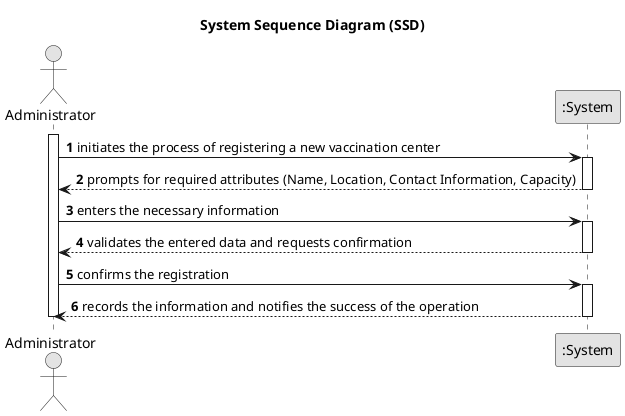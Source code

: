 @startuml
skinparam monochrome true
skinparam packageStyle rectangle
skinparam shadowing false

title System Sequence Diagram (SSD)

autonumber

actor Administrator
participant ":System" as System

activate Administrator
    Administrator -> System : initiates the process of registering a new vaccination center
    activate System
        System --> Administrator : prompts for required attributes (Name, Location, Contact Information, Capacity)
    deactivate System

    Administrator -> System : enters the necessary information
    activate System
        System --> Administrator : validates the entered data and requests confirmation
    deactivate System

    Administrator -> System : confirms the registration
    activate System
        System --> Administrator : records the information and notifies the success of the operation
    deactivate System
deactivate Administrator

@enduml

